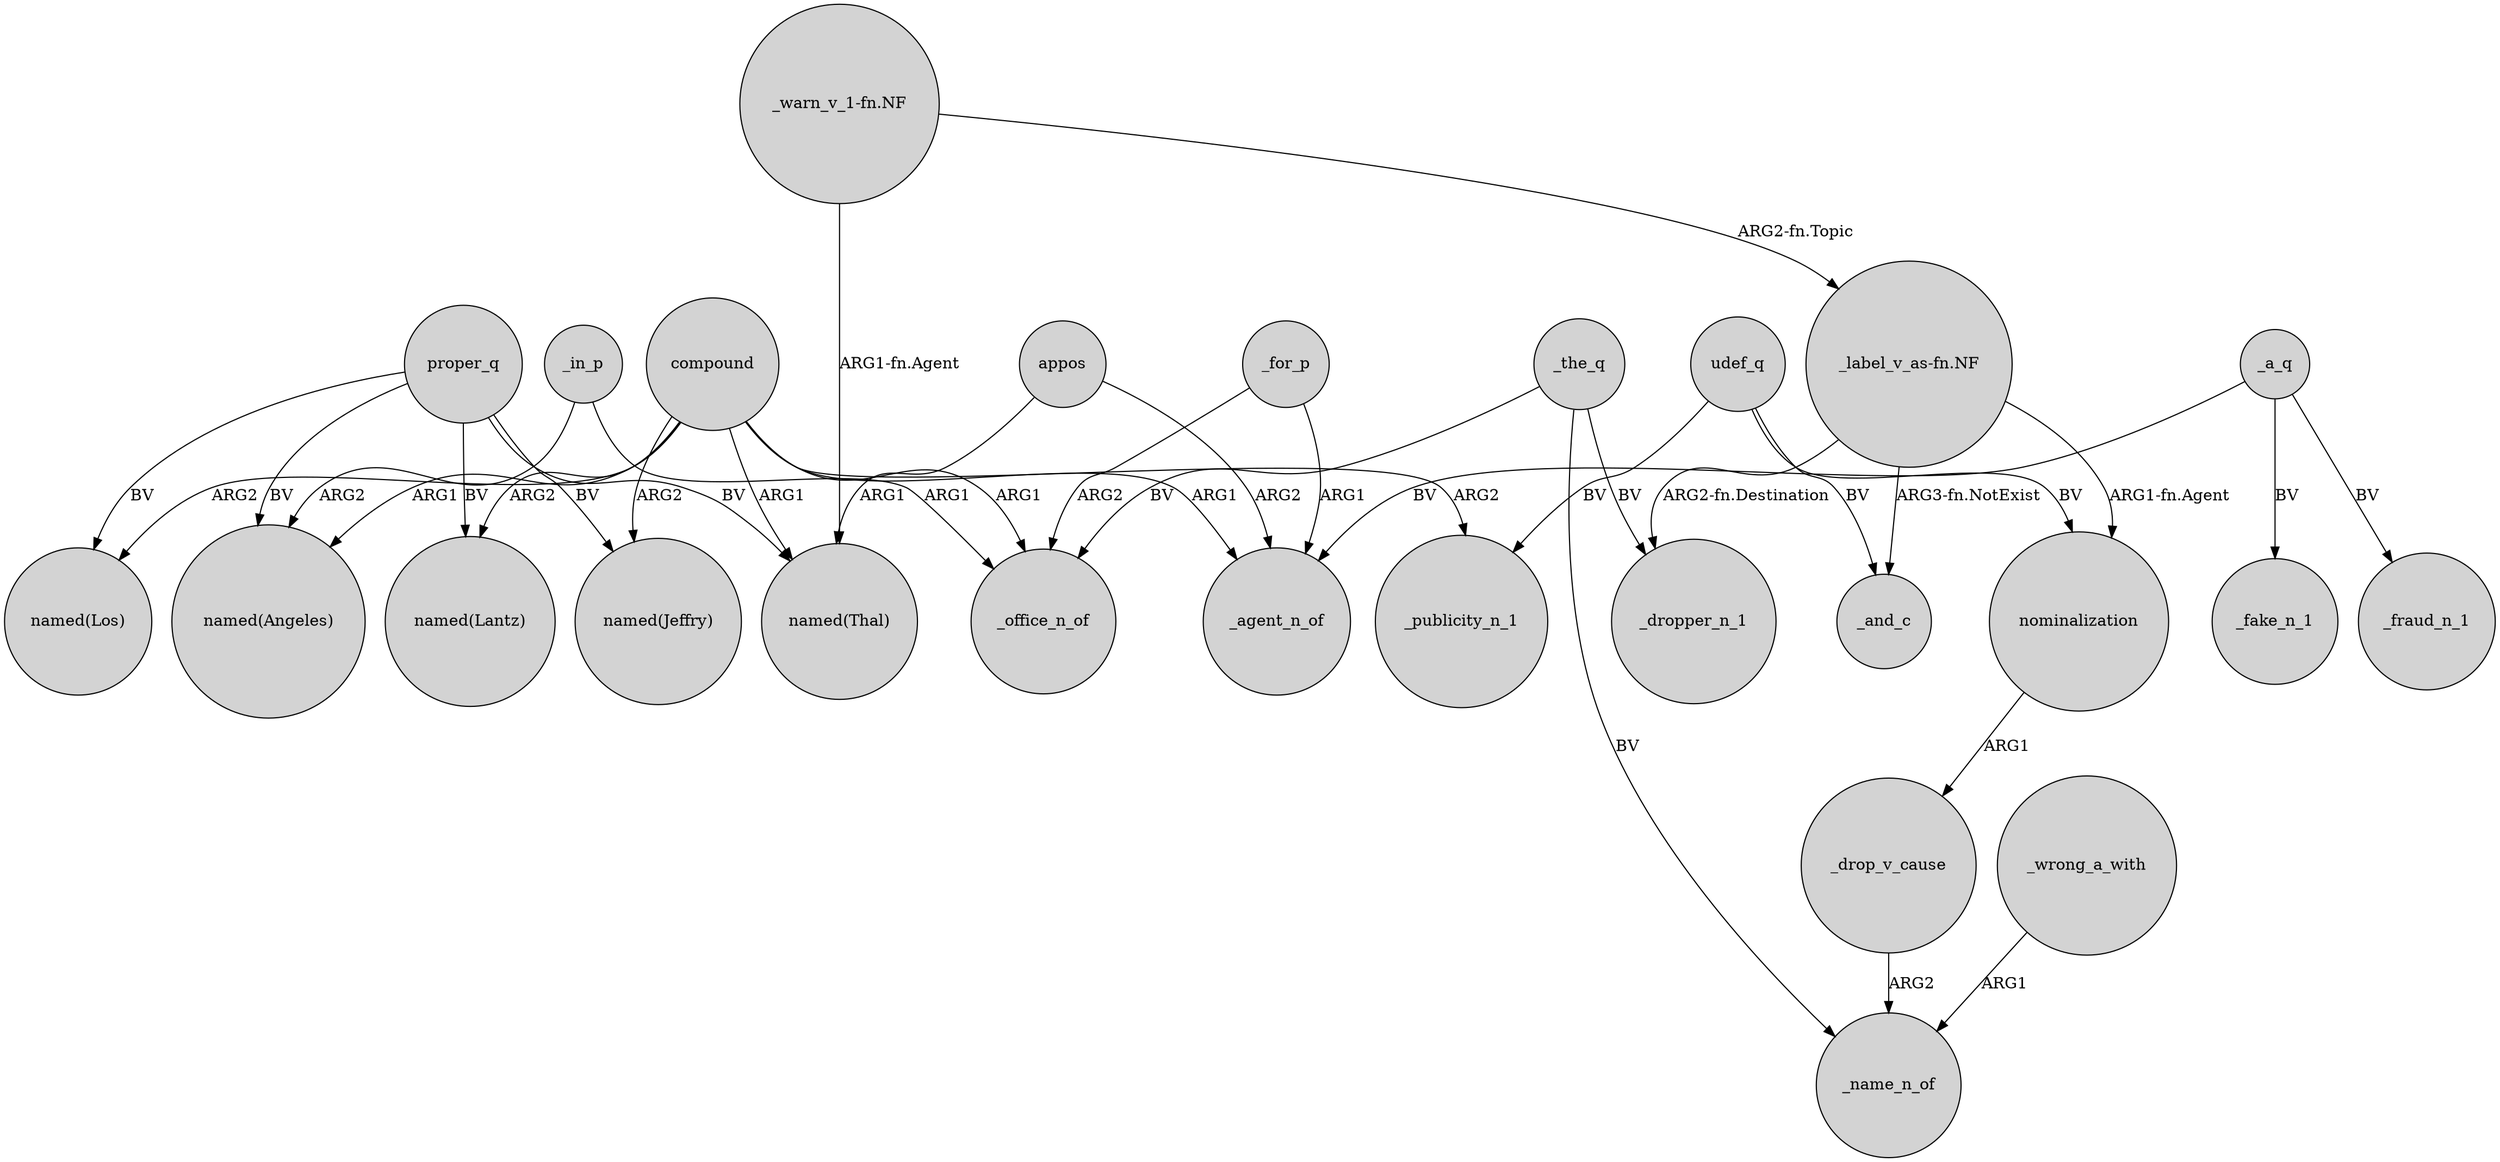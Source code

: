 digraph {
	node [shape=circle style=filled]
	_for_p -> _office_n_of [label=ARG2]
	compound -> "named(Jeffry)" [label=ARG2]
	"_warn_v_1-fn.NF" -> "named(Thal)" [label="ARG1-fn.Agent"]
	compound -> "named(Los)" [label=ARG2]
	compound -> _publicity_n_1 [label=ARG2]
	proper_q -> "named(Los)" [label=BV]
	udef_q -> _publicity_n_1 [label=BV]
	_wrong_a_with -> _name_n_of [label=ARG1]
	appos -> _agent_n_of [label=ARG2]
	compound -> _office_n_of [label=ARG1]
	_in_p -> _office_n_of [label=ARG1]
	"_label_v_as-fn.NF" -> _dropper_n_1 [label="ARG2-fn.Destination"]
	proper_q -> "named(Lantz)" [label=BV]
	compound -> "named(Angeles)" [label=ARG1]
	_the_q -> _office_n_of [label=BV]
	compound -> _agent_n_of [label=ARG1]
	appos -> "named(Thal)" [label=ARG1]
	_in_p -> "named(Angeles)" [label=ARG2]
	proper_q -> "named(Thal)" [label=BV]
	proper_q -> "named(Jeffry)" [label=BV]
	_a_q -> _agent_n_of [label=BV]
	udef_q -> nominalization [label=BV]
	"_label_v_as-fn.NF" -> _and_c [label="ARG3-fn.NotExist"]
	_the_q -> _dropper_n_1 [label=BV]
	_for_p -> _agent_n_of [label=ARG1]
	compound -> "named(Lantz)" [label=ARG2]
	nominalization -> _drop_v_cause [label=ARG1]
	_a_q -> _fake_n_1 [label=BV]
	proper_q -> "named(Angeles)" [label=BV]
	compound -> "named(Thal)" [label=ARG1]
	_the_q -> _name_n_of [label=BV]
	_a_q -> _fraud_n_1 [label=BV]
	udef_q -> _and_c [label=BV]
	_drop_v_cause -> _name_n_of [label=ARG2]
	"_warn_v_1-fn.NF" -> "_label_v_as-fn.NF" [label="ARG2-fn.Topic"]
	"_label_v_as-fn.NF" -> nominalization [label="ARG1-fn.Agent"]
}
